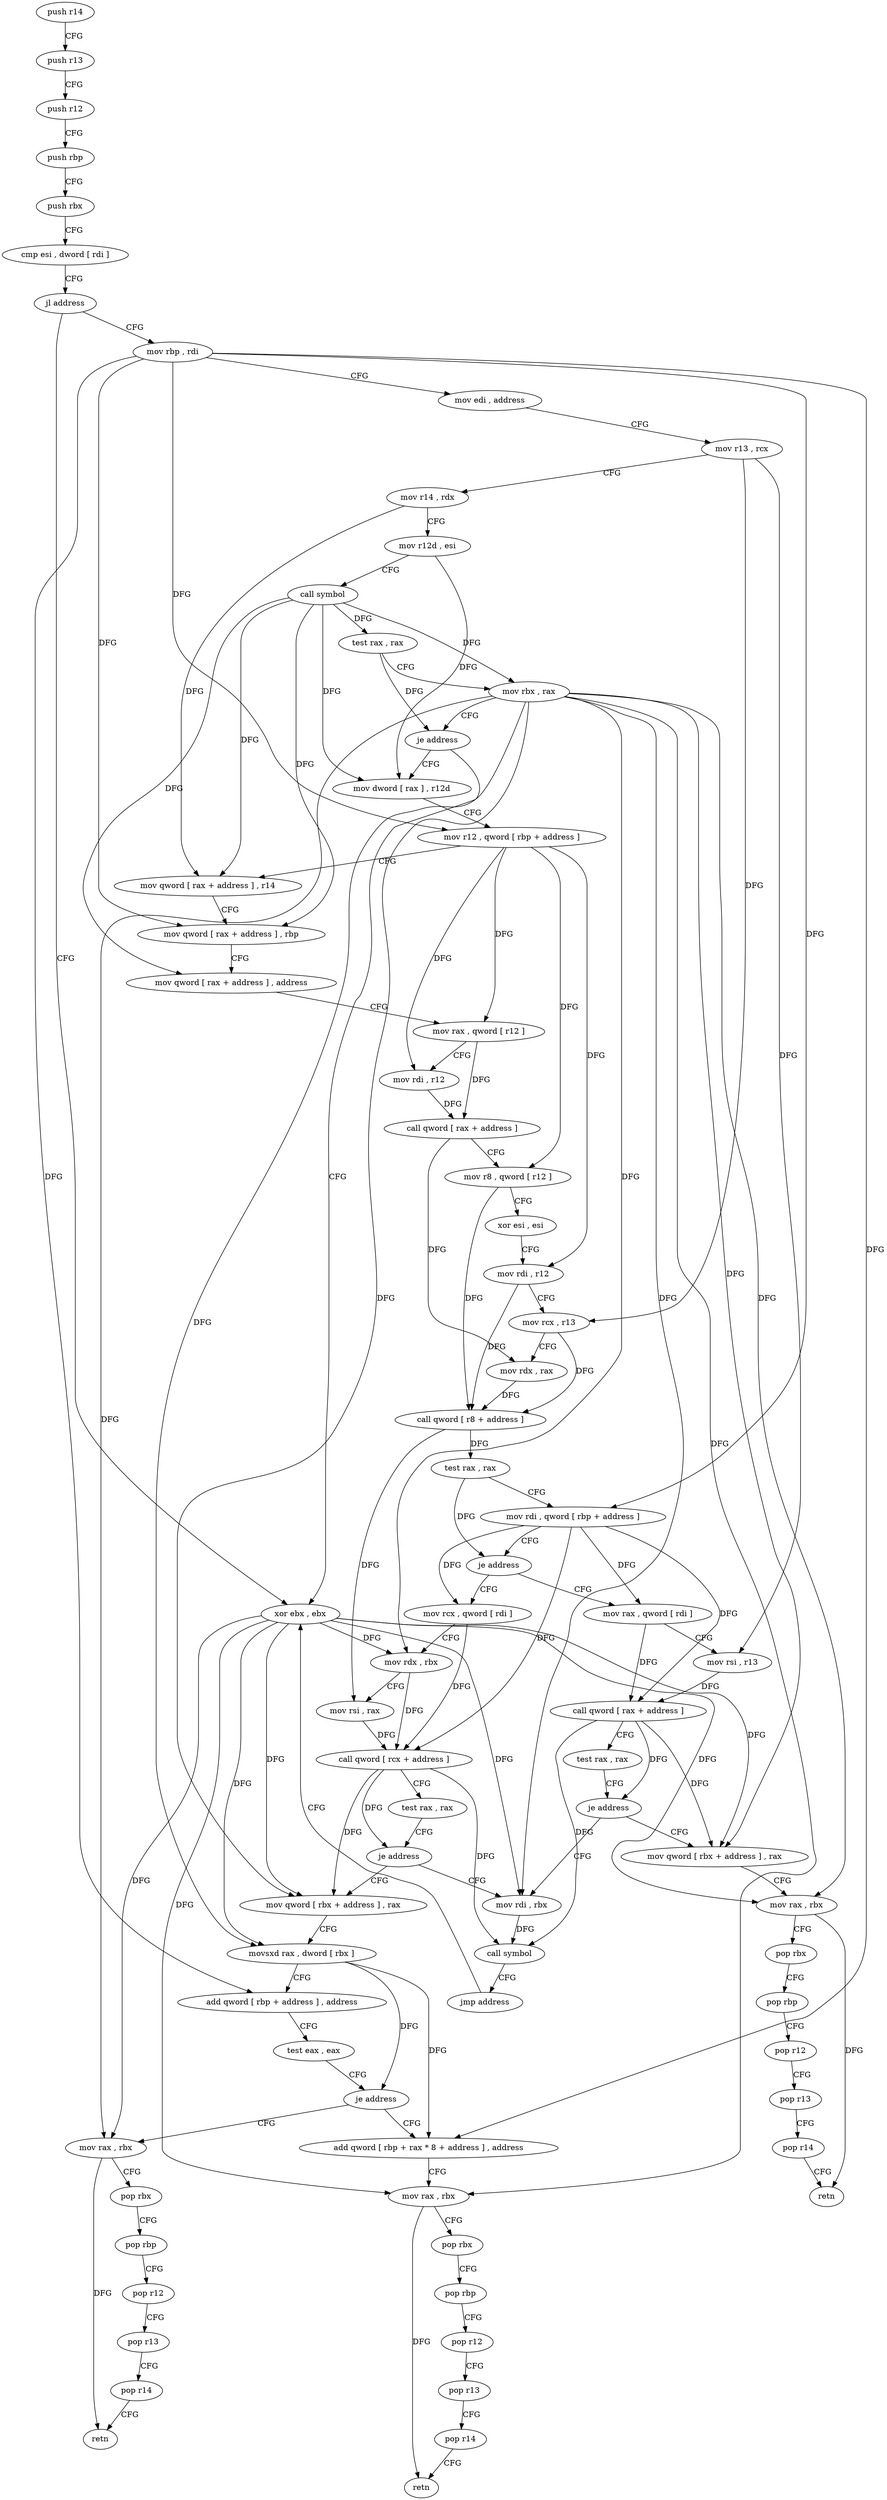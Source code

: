 digraph "func" {
"78528" [label = "push r14" ]
"78530" [label = "push r13" ]
"78532" [label = "push r12" ]
"78534" [label = "push rbp" ]
"78535" [label = "push rbx" ]
"78536" [label = "cmp esi , dword [ rdi ]" ]
"78538" [label = "jl address" ]
"78560" [label = "mov rbp , rdi" ]
"78540" [label = "xor ebx , ebx" ]
"78563" [label = "mov edi , address" ]
"78568" [label = "mov r13 , rcx" ]
"78571" [label = "mov r14 , rdx" ]
"78574" [label = "mov r12d , esi" ]
"78577" [label = "call symbol" ]
"78582" [label = "test rax , rax" ]
"78585" [label = "mov rbx , rax" ]
"78588" [label = "je address" ]
"78590" [label = "mov dword [ rax ] , r12d" ]
"78542" [label = "mov rax , rbx" ]
"78593" [label = "mov r12 , qword [ rbp + address ]" ]
"78600" [label = "mov qword [ rax + address ] , r14" ]
"78604" [label = "mov qword [ rax + address ] , rbp" ]
"78608" [label = "mov qword [ rax + address ] , address" ]
"78616" [label = "mov rax , qword [ r12 ]" ]
"78620" [label = "mov rdi , r12" ]
"78623" [label = "call qword [ rax + address ]" ]
"78626" [label = "mov r8 , qword [ r12 ]" ]
"78630" [label = "xor esi , esi" ]
"78632" [label = "mov rdi , r12" ]
"78635" [label = "mov rcx , r13" ]
"78638" [label = "mov rdx , rax" ]
"78641" [label = "call qword [ r8 + address ]" ]
"78645" [label = "test rax , rax" ]
"78648" [label = "mov rdi , qword [ rbp + address ]" ]
"78655" [label = "je address" ]
"78728" [label = "mov rax , qword [ rdi ]" ]
"78657" [label = "mov rcx , qword [ rdi ]" ]
"78731" [label = "mov rsi , r13" ]
"78734" [label = "call qword [ rax + address ]" ]
"78737" [label = "test rax , rax" ]
"78740" [label = "je address" ]
"78758" [label = "mov rdi , rbx" ]
"78742" [label = "mov qword [ rbx + address ] , rax" ]
"78660" [label = "mov rdx , rbx" ]
"78663" [label = "mov rsi , rax" ]
"78666" [label = "call qword [ rcx + address ]" ]
"78672" [label = "test rax , rax" ]
"78675" [label = "je address" ]
"78677" [label = "mov qword [ rbx + address ] , rax" ]
"78761" [label = "call symbol" ]
"78766" [label = "jmp address" ]
"78746" [label = "mov rax , rbx" ]
"78749" [label = "pop rbx" ]
"78750" [label = "pop rbp" ]
"78751" [label = "pop r12" ]
"78753" [label = "pop r13" ]
"78755" [label = "pop r14" ]
"78757" [label = "retn" ]
"78681" [label = "movsxd rax , dword [ rbx ]" ]
"78684" [label = "add qword [ rbp + address ] , address" ]
"78692" [label = "test eax , eax" ]
"78694" [label = "je address" ]
"78700" [label = "add qword [ rbp + rax * 8 + address ] , address" ]
"78545" [label = "pop rbx" ]
"78546" [label = "pop rbp" ]
"78547" [label = "pop r12" ]
"78549" [label = "pop r13" ]
"78551" [label = "pop r14" ]
"78553" [label = "retn" ]
"78709" [label = "mov rax , rbx" ]
"78712" [label = "pop rbx" ]
"78713" [label = "pop rbp" ]
"78714" [label = "pop r12" ]
"78716" [label = "pop r13" ]
"78718" [label = "pop r14" ]
"78720" [label = "retn" ]
"78528" -> "78530" [ label = "CFG" ]
"78530" -> "78532" [ label = "CFG" ]
"78532" -> "78534" [ label = "CFG" ]
"78534" -> "78535" [ label = "CFG" ]
"78535" -> "78536" [ label = "CFG" ]
"78536" -> "78538" [ label = "CFG" ]
"78538" -> "78560" [ label = "CFG" ]
"78538" -> "78540" [ label = "CFG" ]
"78560" -> "78563" [ label = "CFG" ]
"78560" -> "78593" [ label = "DFG" ]
"78560" -> "78604" [ label = "DFG" ]
"78560" -> "78648" [ label = "DFG" ]
"78560" -> "78684" [ label = "DFG" ]
"78560" -> "78700" [ label = "DFG" ]
"78540" -> "78542" [ label = "DFG" ]
"78540" -> "78660" [ label = "DFG" ]
"78540" -> "78758" [ label = "DFG" ]
"78540" -> "78742" [ label = "DFG" ]
"78540" -> "78746" [ label = "DFG" ]
"78540" -> "78677" [ label = "DFG" ]
"78540" -> "78681" [ label = "DFG" ]
"78540" -> "78709" [ label = "DFG" ]
"78563" -> "78568" [ label = "CFG" ]
"78568" -> "78571" [ label = "CFG" ]
"78568" -> "78635" [ label = "DFG" ]
"78568" -> "78731" [ label = "DFG" ]
"78571" -> "78574" [ label = "CFG" ]
"78571" -> "78600" [ label = "DFG" ]
"78574" -> "78577" [ label = "CFG" ]
"78574" -> "78590" [ label = "DFG" ]
"78577" -> "78582" [ label = "DFG" ]
"78577" -> "78585" [ label = "DFG" ]
"78577" -> "78590" [ label = "DFG" ]
"78577" -> "78600" [ label = "DFG" ]
"78577" -> "78604" [ label = "DFG" ]
"78577" -> "78608" [ label = "DFG" ]
"78582" -> "78585" [ label = "CFG" ]
"78582" -> "78588" [ label = "DFG" ]
"78585" -> "78588" [ label = "CFG" ]
"78585" -> "78542" [ label = "DFG" ]
"78585" -> "78660" [ label = "DFG" ]
"78585" -> "78758" [ label = "DFG" ]
"78585" -> "78742" [ label = "DFG" ]
"78585" -> "78746" [ label = "DFG" ]
"78585" -> "78677" [ label = "DFG" ]
"78585" -> "78681" [ label = "DFG" ]
"78585" -> "78709" [ label = "DFG" ]
"78588" -> "78540" [ label = "CFG" ]
"78588" -> "78590" [ label = "CFG" ]
"78590" -> "78593" [ label = "CFG" ]
"78542" -> "78545" [ label = "CFG" ]
"78542" -> "78553" [ label = "DFG" ]
"78593" -> "78600" [ label = "CFG" ]
"78593" -> "78616" [ label = "DFG" ]
"78593" -> "78620" [ label = "DFG" ]
"78593" -> "78626" [ label = "DFG" ]
"78593" -> "78632" [ label = "DFG" ]
"78600" -> "78604" [ label = "CFG" ]
"78604" -> "78608" [ label = "CFG" ]
"78608" -> "78616" [ label = "CFG" ]
"78616" -> "78620" [ label = "CFG" ]
"78616" -> "78623" [ label = "DFG" ]
"78620" -> "78623" [ label = "DFG" ]
"78623" -> "78626" [ label = "CFG" ]
"78623" -> "78638" [ label = "DFG" ]
"78626" -> "78630" [ label = "CFG" ]
"78626" -> "78641" [ label = "DFG" ]
"78630" -> "78632" [ label = "CFG" ]
"78632" -> "78635" [ label = "CFG" ]
"78632" -> "78641" [ label = "DFG" ]
"78635" -> "78638" [ label = "CFG" ]
"78635" -> "78641" [ label = "DFG" ]
"78638" -> "78641" [ label = "DFG" ]
"78641" -> "78645" [ label = "DFG" ]
"78641" -> "78663" [ label = "DFG" ]
"78645" -> "78648" [ label = "CFG" ]
"78645" -> "78655" [ label = "DFG" ]
"78648" -> "78655" [ label = "CFG" ]
"78648" -> "78728" [ label = "DFG" ]
"78648" -> "78734" [ label = "DFG" ]
"78648" -> "78657" [ label = "DFG" ]
"78648" -> "78666" [ label = "DFG" ]
"78655" -> "78728" [ label = "CFG" ]
"78655" -> "78657" [ label = "CFG" ]
"78728" -> "78731" [ label = "CFG" ]
"78728" -> "78734" [ label = "DFG" ]
"78657" -> "78660" [ label = "CFG" ]
"78657" -> "78666" [ label = "DFG" ]
"78731" -> "78734" [ label = "DFG" ]
"78734" -> "78737" [ label = "CFG" ]
"78734" -> "78740" [ label = "DFG" ]
"78734" -> "78742" [ label = "DFG" ]
"78734" -> "78761" [ label = "DFG" ]
"78737" -> "78740" [ label = "CFG" ]
"78740" -> "78758" [ label = "CFG" ]
"78740" -> "78742" [ label = "CFG" ]
"78758" -> "78761" [ label = "DFG" ]
"78742" -> "78746" [ label = "CFG" ]
"78660" -> "78663" [ label = "CFG" ]
"78660" -> "78666" [ label = "DFG" ]
"78663" -> "78666" [ label = "DFG" ]
"78666" -> "78672" [ label = "CFG" ]
"78666" -> "78675" [ label = "DFG" ]
"78666" -> "78677" [ label = "DFG" ]
"78666" -> "78761" [ label = "DFG" ]
"78672" -> "78675" [ label = "CFG" ]
"78675" -> "78758" [ label = "CFG" ]
"78675" -> "78677" [ label = "CFG" ]
"78677" -> "78681" [ label = "CFG" ]
"78761" -> "78766" [ label = "CFG" ]
"78766" -> "78540" [ label = "CFG" ]
"78746" -> "78749" [ label = "CFG" ]
"78746" -> "78757" [ label = "DFG" ]
"78749" -> "78750" [ label = "CFG" ]
"78750" -> "78751" [ label = "CFG" ]
"78751" -> "78753" [ label = "CFG" ]
"78753" -> "78755" [ label = "CFG" ]
"78755" -> "78757" [ label = "CFG" ]
"78681" -> "78684" [ label = "CFG" ]
"78681" -> "78694" [ label = "DFG" ]
"78681" -> "78700" [ label = "DFG" ]
"78684" -> "78692" [ label = "CFG" ]
"78692" -> "78694" [ label = "CFG" ]
"78694" -> "78542" [ label = "CFG" ]
"78694" -> "78700" [ label = "CFG" ]
"78700" -> "78709" [ label = "CFG" ]
"78545" -> "78546" [ label = "CFG" ]
"78546" -> "78547" [ label = "CFG" ]
"78547" -> "78549" [ label = "CFG" ]
"78549" -> "78551" [ label = "CFG" ]
"78551" -> "78553" [ label = "CFG" ]
"78709" -> "78712" [ label = "CFG" ]
"78709" -> "78720" [ label = "DFG" ]
"78712" -> "78713" [ label = "CFG" ]
"78713" -> "78714" [ label = "CFG" ]
"78714" -> "78716" [ label = "CFG" ]
"78716" -> "78718" [ label = "CFG" ]
"78718" -> "78720" [ label = "CFG" ]
}
